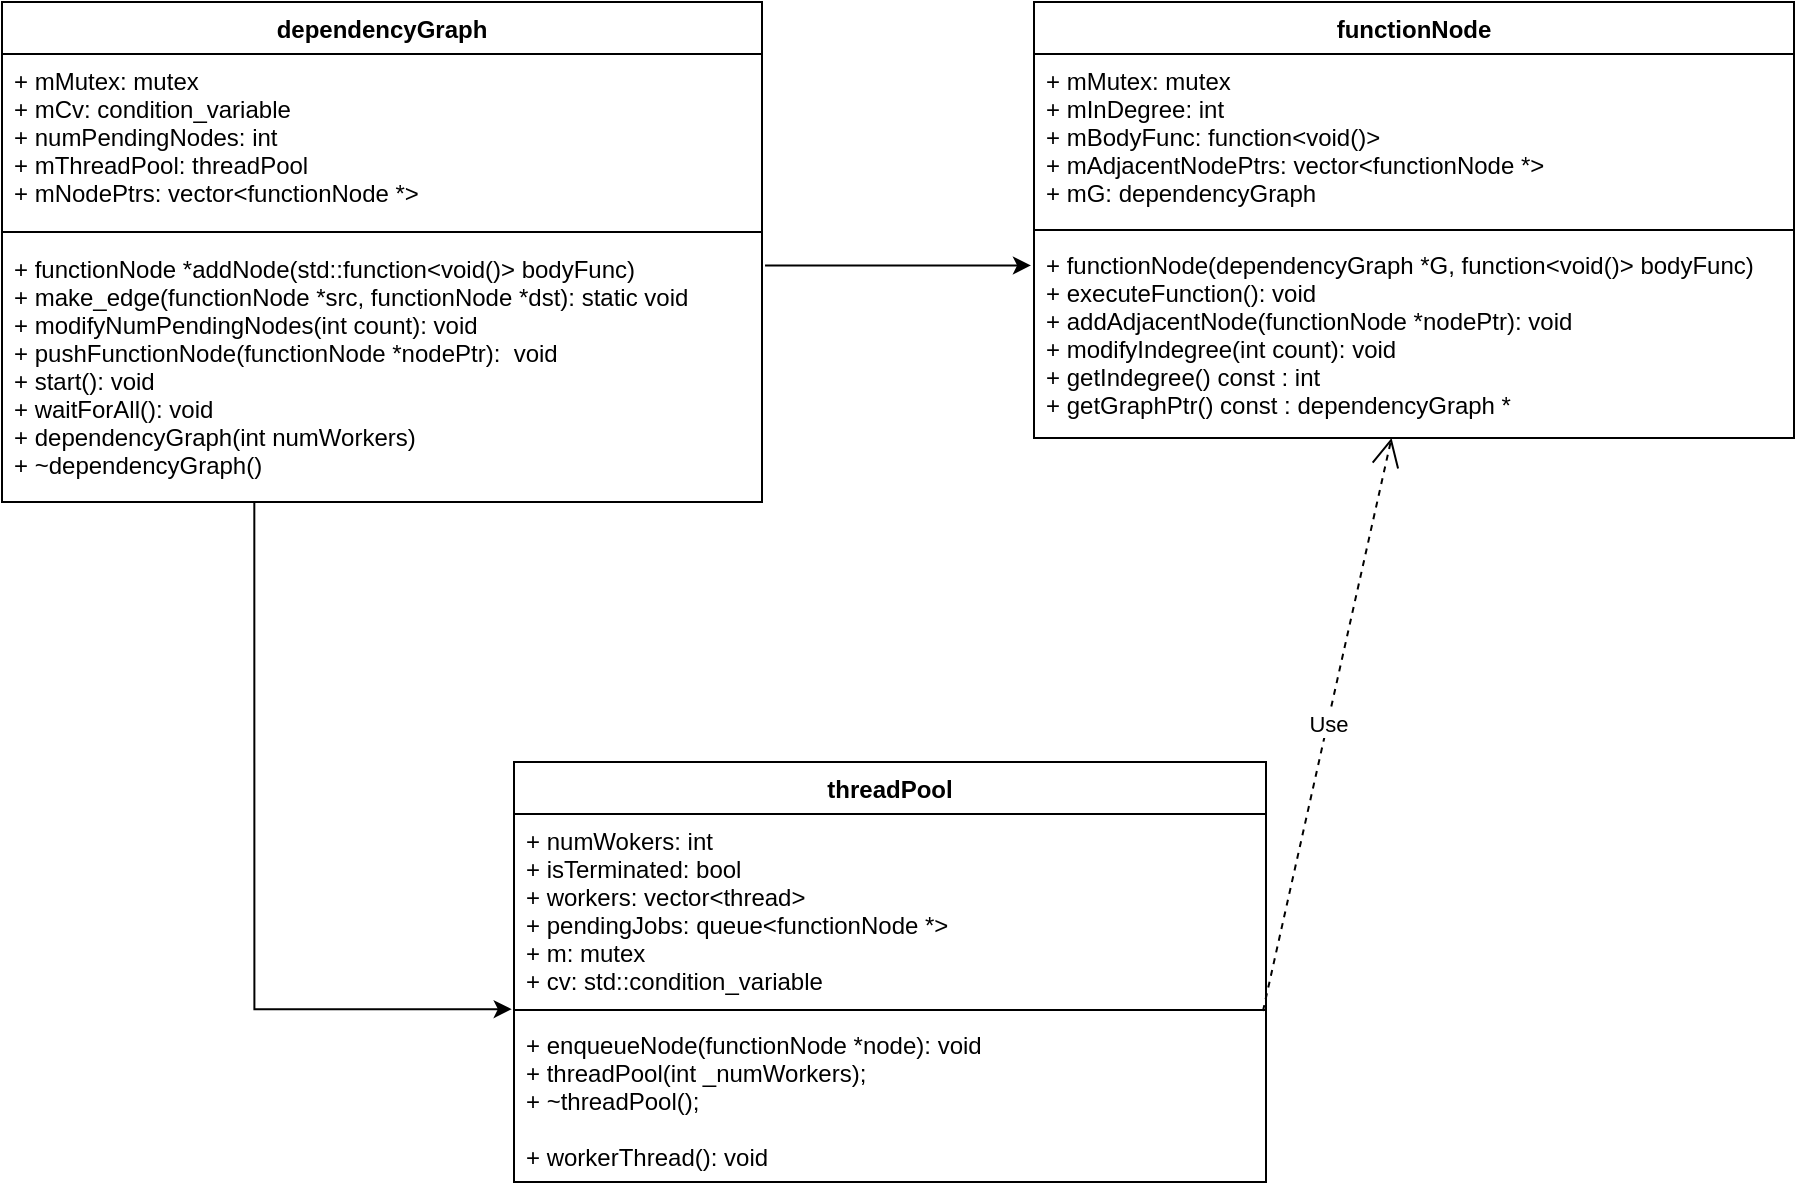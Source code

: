 <mxfile version="16.4.7" type="github">
  <diagram id="C5RBs43oDa-KdzZeNtuy" name="Page-1">
    <mxGraphModel dx="1248" dy="701" grid="1" gridSize="10" guides="1" tooltips="1" connect="1" arrows="1" fold="1" page="1" pageScale="1" pageWidth="827" pageHeight="1169" math="0" shadow="0">
      <root>
        <mxCell id="WIyWlLk6GJQsqaUBKTNV-0" />
        <mxCell id="WIyWlLk6GJQsqaUBKTNV-1" parent="WIyWlLk6GJQsqaUBKTNV-0" />
        <mxCell id="FKsrzg5qgHuZKxdYXEDl-1" value="functionNode" style="swimlane;fontStyle=1;align=center;verticalAlign=top;childLayout=stackLayout;horizontal=1;startSize=26;horizontalStack=0;resizeParent=1;resizeParentMax=0;resizeLast=0;collapsible=1;marginBottom=0;" vertex="1" parent="WIyWlLk6GJQsqaUBKTNV-1">
          <mxGeometry x="550" y="60" width="380" height="218" as="geometry" />
        </mxCell>
        <mxCell id="FKsrzg5qgHuZKxdYXEDl-2" value="+ mMutex: mutex&#xa;+ mInDegree: int&#xa;+ mBodyFunc: function&lt;void()&gt;&#xa;+ mAdjacentNodePtrs: vector&lt;functionNode *&gt;&#xa;+ mG: dependencyGraph&#xa;" style="text;strokeColor=none;fillColor=none;align=left;verticalAlign=top;spacingLeft=4;spacingRight=4;overflow=hidden;rotatable=0;points=[[0,0.5],[1,0.5]];portConstraint=eastwest;" vertex="1" parent="FKsrzg5qgHuZKxdYXEDl-1">
          <mxGeometry y="26" width="380" height="84" as="geometry" />
        </mxCell>
        <mxCell id="FKsrzg5qgHuZKxdYXEDl-3" value="" style="line;strokeWidth=1;fillColor=none;align=left;verticalAlign=middle;spacingTop=-1;spacingLeft=3;spacingRight=3;rotatable=0;labelPosition=right;points=[];portConstraint=eastwest;" vertex="1" parent="FKsrzg5qgHuZKxdYXEDl-1">
          <mxGeometry y="110" width="380" height="8" as="geometry" />
        </mxCell>
        <mxCell id="FKsrzg5qgHuZKxdYXEDl-4" value="+ functionNode(dependencyGraph *G, function&lt;void()&gt; bodyFunc)&#xa;+ executeFunction(): void&#xa;+ addAdjacentNode(functionNode *nodePtr): void&#xa;+ modifyIndegree(int count): void&#xa;+ getIndegree() const : int&#xa;+ getGraphPtr() const : dependencyGraph *&#xa;" style="text;strokeColor=none;fillColor=none;align=left;verticalAlign=top;spacingLeft=4;spacingRight=4;overflow=hidden;rotatable=0;points=[[0,0.5],[1,0.5]];portConstraint=eastwest;" vertex="1" parent="FKsrzg5qgHuZKxdYXEDl-1">
          <mxGeometry y="118" width="380" height="100" as="geometry" />
        </mxCell>
        <mxCell id="FKsrzg5qgHuZKxdYXEDl-6" value="dependencyGraph" style="swimlane;fontStyle=1;align=center;verticalAlign=top;childLayout=stackLayout;horizontal=1;startSize=26;horizontalStack=0;resizeParent=1;resizeParentMax=0;resizeLast=0;collapsible=1;marginBottom=0;" vertex="1" parent="WIyWlLk6GJQsqaUBKTNV-1">
          <mxGeometry x="34" y="60" width="380" height="250" as="geometry" />
        </mxCell>
        <mxCell id="FKsrzg5qgHuZKxdYXEDl-7" value="+ mMutex: mutex&#xa;+ mCv: condition_variable&#xa;+ numPendingNodes: int&#xa;+ mThreadPool: threadPool&#xa;+ mNodePtrs: vector&lt;functionNode *&gt;" style="text;strokeColor=none;fillColor=none;align=left;verticalAlign=top;spacingLeft=4;spacingRight=4;overflow=hidden;rotatable=0;points=[[0,0.5],[1,0.5]];portConstraint=eastwest;" vertex="1" parent="FKsrzg5qgHuZKxdYXEDl-6">
          <mxGeometry y="26" width="380" height="84" as="geometry" />
        </mxCell>
        <mxCell id="FKsrzg5qgHuZKxdYXEDl-8" value="" style="line;strokeWidth=1;fillColor=none;align=left;verticalAlign=middle;spacingTop=-1;spacingLeft=3;spacingRight=3;rotatable=0;labelPosition=right;points=[];portConstraint=eastwest;" vertex="1" parent="FKsrzg5qgHuZKxdYXEDl-6">
          <mxGeometry y="110" width="380" height="10" as="geometry" />
        </mxCell>
        <mxCell id="FKsrzg5qgHuZKxdYXEDl-9" value="+ functionNode *addNode(std::function&lt;void()&gt; bodyFunc)&#xa;+ make_edge(functionNode *src, functionNode *dst): static void&#xa;+ modifyNumPendingNodes(int count): void &#xa;+ pushFunctionNode(functionNode *nodePtr):  void &#xa;+ start(): void &#xa;+ waitForAll(): void &#xa;+ dependencyGraph(int numWorkers)&#xa;+ ~dependencyGraph()" style="text;strokeColor=none;fillColor=none;align=left;verticalAlign=top;spacingLeft=4;spacingRight=4;overflow=hidden;rotatable=0;points=[[0,0.5],[1,0.5]];portConstraint=eastwest;" vertex="1" parent="FKsrzg5qgHuZKxdYXEDl-6">
          <mxGeometry y="120" width="380" height="130" as="geometry" />
        </mxCell>
        <mxCell id="FKsrzg5qgHuZKxdYXEDl-12" value="" style="edgeStyle=segmentEdgeStyle;endArrow=classic;html=1;rounded=0;exitX=1.004;exitY=0.09;exitDx=0;exitDy=0;exitPerimeter=0;entryX=-0.004;entryY=0.137;entryDx=0;entryDy=0;entryPerimeter=0;" edge="1" parent="WIyWlLk6GJQsqaUBKTNV-1" source="FKsrzg5qgHuZKxdYXEDl-9" target="FKsrzg5qgHuZKxdYXEDl-4">
          <mxGeometry width="50" height="50" relative="1" as="geometry">
            <mxPoint x="414" y="80" as="sourcePoint" />
            <mxPoint x="550" y="203" as="targetPoint" />
            <Array as="points">
              <mxPoint x="480" y="192" />
              <mxPoint x="480" y="192" />
            </Array>
          </mxGeometry>
        </mxCell>
        <mxCell id="FKsrzg5qgHuZKxdYXEDl-13" value="threadPool&#xa;" style="swimlane;fontStyle=1;align=center;verticalAlign=top;childLayout=stackLayout;horizontal=1;startSize=26;horizontalStack=0;resizeParent=1;resizeParentMax=0;resizeLast=0;collapsible=1;marginBottom=0;" vertex="1" parent="WIyWlLk6GJQsqaUBKTNV-1">
          <mxGeometry x="290" y="440" width="376" height="210" as="geometry" />
        </mxCell>
        <mxCell id="FKsrzg5qgHuZKxdYXEDl-14" value="+ numWokers: int&#xa;+ isTerminated: bool&#xa;+ workers: vector&lt;thread&gt;&#xa;+ pendingJobs: queue&lt;functionNode *&gt;&#xa;+ m: mutex&#xa;+ cv: std::condition_variable" style="text;strokeColor=none;fillColor=none;align=left;verticalAlign=top;spacingLeft=4;spacingRight=4;overflow=hidden;rotatable=0;points=[[0,0.5],[1,0.5]];portConstraint=eastwest;" vertex="1" parent="FKsrzg5qgHuZKxdYXEDl-13">
          <mxGeometry y="26" width="376" height="94" as="geometry" />
        </mxCell>
        <mxCell id="FKsrzg5qgHuZKxdYXEDl-15" value="" style="line;strokeWidth=1;fillColor=none;align=left;verticalAlign=middle;spacingTop=-1;spacingLeft=3;spacingRight=3;rotatable=0;labelPosition=right;points=[];portConstraint=eastwest;" vertex="1" parent="FKsrzg5qgHuZKxdYXEDl-13">
          <mxGeometry y="120" width="376" height="8" as="geometry" />
        </mxCell>
        <mxCell id="FKsrzg5qgHuZKxdYXEDl-16" value="+ enqueueNode(functionNode *node): void &#xa;+ threadPool(int _numWorkers);&#xa;+ ~threadPool();&#xa;&#xa;+ workerThread(): void" style="text;strokeColor=none;fillColor=none;align=left;verticalAlign=top;spacingLeft=4;spacingRight=4;overflow=hidden;rotatable=0;points=[[0,0.5],[1,0.5]];portConstraint=eastwest;" vertex="1" parent="FKsrzg5qgHuZKxdYXEDl-13">
          <mxGeometry y="128" width="376" height="82" as="geometry" />
        </mxCell>
        <mxCell id="FKsrzg5qgHuZKxdYXEDl-17" value="" style="edgeStyle=segmentEdgeStyle;endArrow=classic;html=1;rounded=0;exitX=0.332;exitY=1.004;exitDx=0;exitDy=0;exitPerimeter=0;entryX=-0.003;entryY=1.038;entryDx=0;entryDy=0;entryPerimeter=0;" edge="1" parent="WIyWlLk6GJQsqaUBKTNV-1" source="FKsrzg5qgHuZKxdYXEDl-9" target="FKsrzg5qgHuZKxdYXEDl-14">
          <mxGeometry width="50" height="50" relative="1" as="geometry">
            <mxPoint x="540" y="400" as="sourcePoint" />
            <mxPoint x="590" y="350" as="targetPoint" />
            <Array as="points">
              <mxPoint x="160" y="564" />
            </Array>
          </mxGeometry>
        </mxCell>
        <mxCell id="FKsrzg5qgHuZKxdYXEDl-18" value="Use" style="endArrow=open;endSize=12;dashed=1;html=1;rounded=0;exitX=0.996;exitY=-0.043;exitDx=0;exitDy=0;exitPerimeter=0;" edge="1" parent="WIyWlLk6GJQsqaUBKTNV-1" source="FKsrzg5qgHuZKxdYXEDl-16" target="FKsrzg5qgHuZKxdYXEDl-4">
          <mxGeometry width="160" relative="1" as="geometry">
            <mxPoint x="560" y="390" as="sourcePoint" />
            <mxPoint x="720" y="390" as="targetPoint" />
          </mxGeometry>
        </mxCell>
      </root>
    </mxGraphModel>
  </diagram>
</mxfile>
